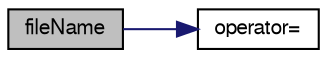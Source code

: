digraph "fileName"
{
  bgcolor="transparent";
  edge [fontname="FreeSans",fontsize="10",labelfontname="FreeSans",labelfontsize="10"];
  node [fontname="FreeSans",fontsize="10",shape=record];
  rankdir="LR";
  Node13 [label="fileName",height=0.2,width=0.4,color="black", fillcolor="grey75", style="filled", fontcolor="black"];
  Node13 -> Node14 [color="midnightblue",fontsize="10",style="solid",fontname="FreeSans"];
  Node14 [label="operator=",height=0.2,width=0.4,color="black",URL="$a28234.html#a246565574ad774fbd3889d1505dd67cb"];
}
